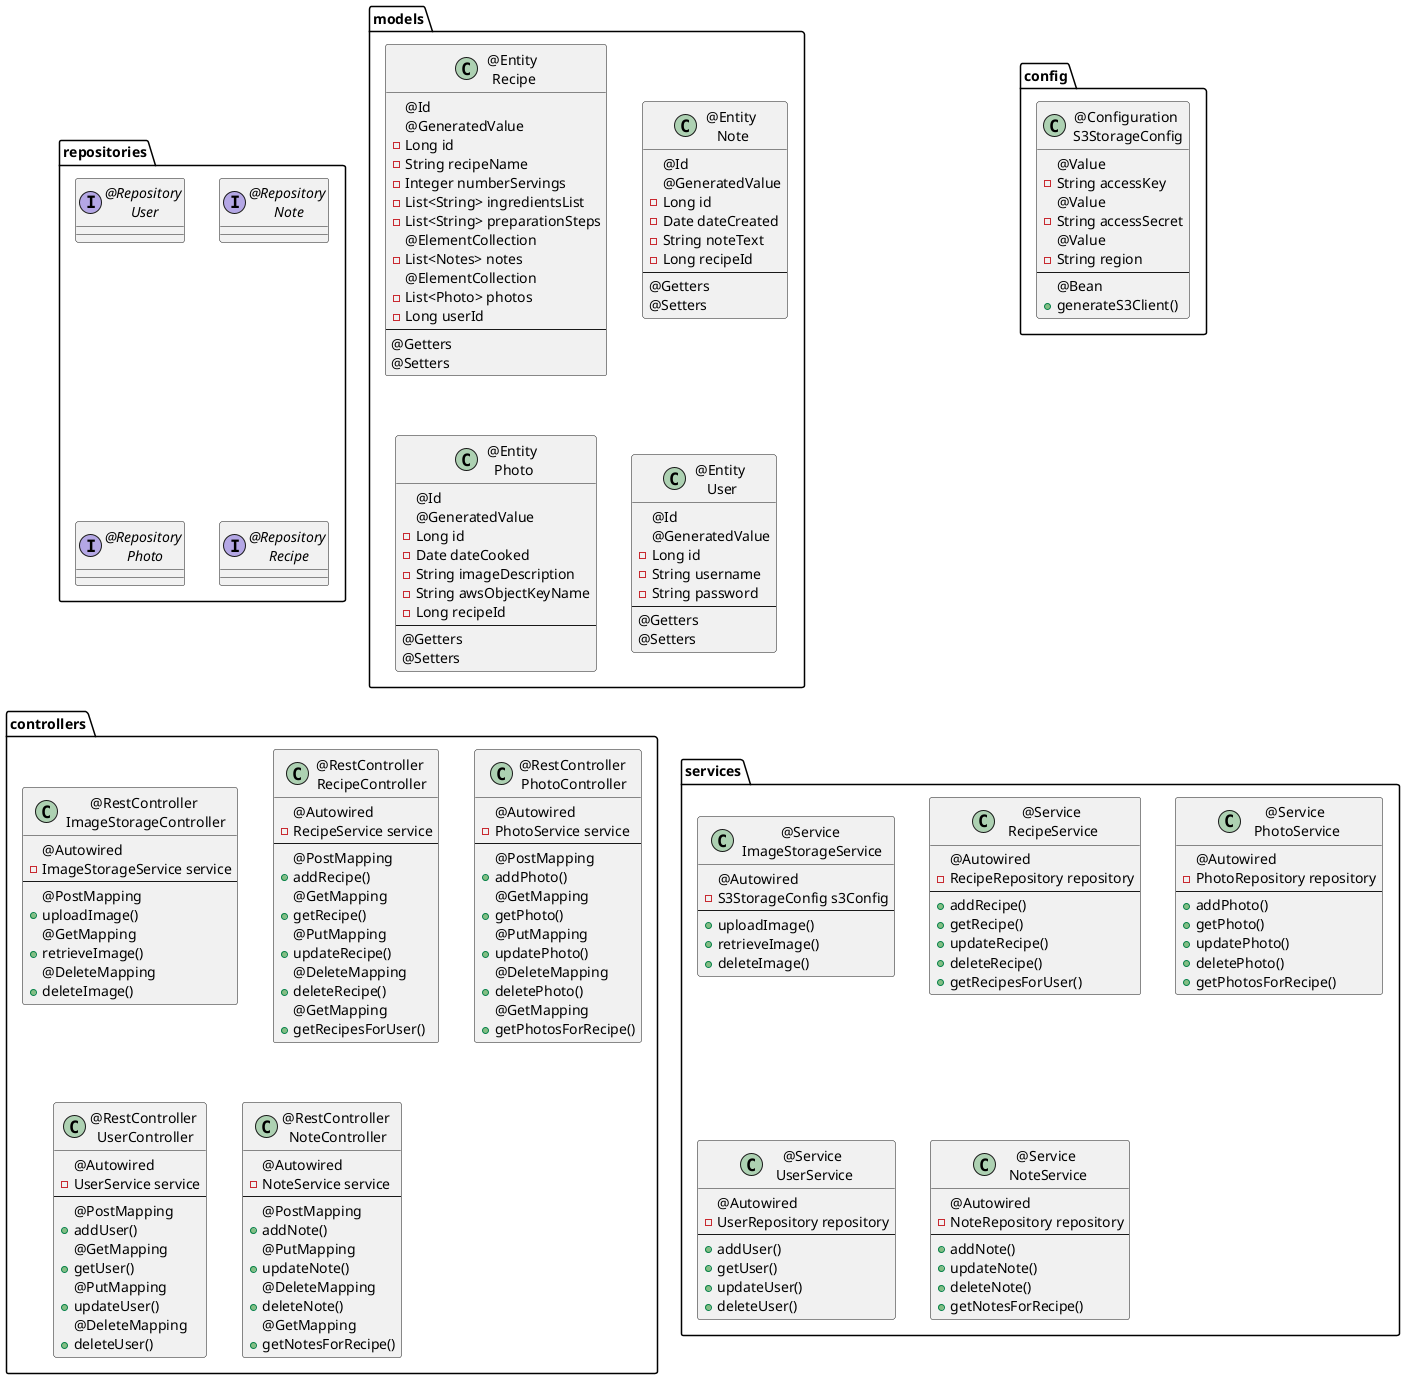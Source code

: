 @startuml
'https://plantuml.com/sequence-diagram


package repositories {
    interface "@Repository\n User"
    interface "@Repository\n Note"
    interface "@Repository\n Photo"
    interface "@Repository\n Recipe"
}

package config {
    class "@Configuration\n S3StorageConfig" {
        @Value
        - String accessKey
        @Value
        - String accessSecret
        @Value
        - String region
        --
        @Bean
        + generateS3Client()
    }
}


package models {
    class "@Entity\n Recipe" {
        @Id
        @GeneratedValue
        - Long id
        - String recipeName
        - Integer numberServings
        - List<String> ingredientsList
        - List<String> preparationSteps
        @ElementCollection
        - List<Notes> notes
        @ElementCollection
        - List<Photo> photos
        - Long userId
        --
        @Getters
        @Setters
    }

    class "@Entity\n Note" {
        @Id
        @GeneratedValue
        - Long id
        - Date dateCreated
        - String noteText
        - Long recipeId
        --
        @Getters
        @Setters
    }

    class "@Entity\n Photo" {
        @Id
        @GeneratedValue
        - Long id
        - Date dateCooked
        - String imageDescription
        - String awsObjectKeyName
        - Long recipeId
        --
        @Getters
        @Setters
    }


    class "@Entity\n User" {
        @Id
        @GeneratedValue
        - Long id
        - String username
        - String password
        --
        @Getters
        @Setters
    }
}

package controllers {
    class "@RestController\n ImageStorageController" {
        @Autowired
        - ImageStorageService service
        --
        @PostMapping
        + uploadImage()
        @GetMapping
        + retrieveImage()
        @DeleteMapping
        + deleteImage()
    }

    class "@RestController\n RecipeController" {
        @Autowired
        - RecipeService service
        --
        @PostMapping
        + addRecipe()
        @GetMapping
        + getRecipe()
        @PutMapping
        + updateRecipe()
        @DeleteMapping
        + deleteRecipe()
        @GetMapping
        + getRecipesForUser()
    }

    class "@RestController\n PhotoController" {
        @Autowired
        - PhotoService service
        --
        @PostMapping
        + addPhoto()
        @GetMapping
        + getPhoto()
        @PutMapping
        + updatePhoto()
        @DeleteMapping
        + deletePhoto()
        @GetMapping
        + getPhotosForRecipe()
    }

    class "@RestController\n UserController" {
        @Autowired
        - UserService service
        --
        @PostMapping
        + addUser()
        @GetMapping
        + getUser()
        @PutMapping
        + updateUser()
        @DeleteMapping
        + deleteUser()
    }

    class "@RestController\n NoteController" {
        @Autowired
        - NoteService service
        --
        @PostMapping
        + addNote()
        @PutMapping
        + updateNote()
        @DeleteMapping
        + deleteNote()
        @GetMapping
        + getNotesForRecipe()
    }
}

package services {
        class "@Service\n ImageStorageService" {
            @Autowired
            - S3StorageConfig s3Config
            --
            + uploadImage()
            + retrieveImage()
            + deleteImage()
        }

        class "@Service\n RecipeService" {
            @Autowired
            - RecipeRepository repository
            --
            + addRecipe()
            + getRecipe()
            + updateRecipe()
            + deleteRecipe()
            + getRecipesForUser()
        }

        class "@Service\n PhotoService" {
            @Autowired
            - PhotoRepository repository
            --
            + addPhoto()
            + getPhoto()
            + updatePhoto()
            + deletePhoto()
            + getPhotosForRecipe()
        }

        class "@Service\n UserService" {
            @Autowired
            - UserRepository repository
            --
            + addUser()
            + getUser()
            + updateUser()
            + deleteUser()
        }

        class "@Service\n NoteService" {
            @Autowired
            - NoteRepository repository
            --
            + addNote()
            + updateNote()
            + deleteNote()
            + getNotesForRecipe()
        }
}



@enduml





